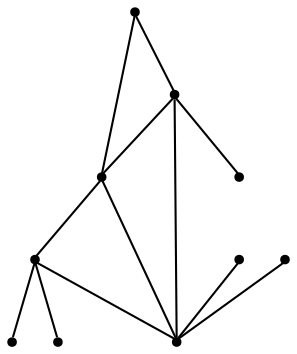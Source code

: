 graph {
  node [shape=point,comment="{\"directed\":false,\"doi\":\"10.1007/978-3-030-04414-5_31\",\"figure\":\"2 (5)\"}"]

  v0 [pos="406.9439988508937,753.8528756684834"]
  v1 [pos="393.0959675983151,762.9958878405685"]
  v2 [pos="267.7853807249719,756.8740515431869"]
  v3 [pos="343.99645702075867,795.379800314658"]
  v4 [pos="302.7534464722702,827.5178829787711"]
  v5 [pos="359.94484550410783,747.6435427806912"]
  v6 [pos="425.38549047837245,852.895550487073"]
  v7 [pos="316.38372713699454,825.9676163550705"]
  v8 [pos="273.5394092083808,810.9539708510234"]
  v9 [pos="377.4851382303152,823.4453172972762"]

  v0 -- v1 [id="-1",pos="406.9439988508937,753.8528756684834 393.0959675983151,762.9958878405685 393.0959675983151,762.9958878405685 393.0959675983151,762.9958878405685"]
  v2 -- v9 [id="-2",pos="267.7853807249719,756.8740515431869 377.4851382303152,823.4453172972762 377.4851382303152,823.4453172972762 377.4851382303152,823.4453172972762"]
  v2 -- v5 [id="-3",pos="267.7853807249719,756.8740515431869 359.94484550410783,747.6435427806912 359.94484550410783,747.6435427806912 359.94484550410783,747.6435427806912"]
  v2 -- v1 [id="-4",pos="267.7853807249719,756.8740515431869 393.0959675983151,762.9958878405685 393.0959675983151,762.9958878405685 393.0959675983151,762.9958878405685"]
  v8 -- v5 [id="-5",pos="273.5394092083808,810.9539708510234 359.94484550410783,747.6435427806912 359.94484550410783,747.6435427806912 359.94484550410783,747.6435427806912"]
  v7 -- v5 [id="-6",pos="316.38372713699454,825.9676163550705 359.94484550410783,747.6435427806912 359.94484550410783,747.6435427806912 359.94484550410783,747.6435427806912"]
  v3 -- v5 [id="-7",pos="343.99645702075867,795.379800314658 359.94484550410783,747.6435427806912 359.94484550410783,747.6435427806912 359.94484550410783,747.6435427806912"]
  v3 -- v6 [id="-8",pos="343.99645702075867,795.379800314658 425.38549047837245,852.895550487073 425.38549047837245,852.895550487073 425.38549047837245,852.895550487073"]
  v1 -- v5 [id="-9",pos="393.0959675983151,762.9958878405685 359.94484550410783,747.6435427806912 359.94484550410783,747.6435427806912 359.94484550410783,747.6435427806912"]
  v1 -- v3 [id="-10",pos="393.0959675983151,762.9958878405685 343.99645702075867,795.379800314658 343.99645702075867,795.379800314658 343.99645702075867,795.379800314658"]
  v3 -- v4 [id="-11",pos="343.99645702075867,795.379800314658 302.7534464722702,827.5178829787711 302.7534464722702,827.5178829787711 302.7534464722702,827.5178829787711"]
  v0 -- v2 [id="-12",pos="406.9439988508937,753.8528756684834 267.7853807249719,756.8740515431869 267.7853807249719,756.8740515431869 267.7853807249719,756.8740515431869"]
}